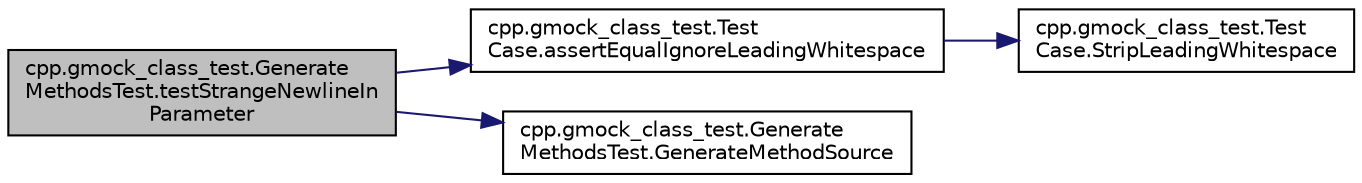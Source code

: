 digraph "cpp.gmock_class_test.GenerateMethodsTest.testStrangeNewlineInParameter"
{
  edge [fontname="Helvetica",fontsize="10",labelfontname="Helvetica",labelfontsize="10"];
  node [fontname="Helvetica",fontsize="10",shape=record];
  rankdir="LR";
  Node118 [label="cpp.gmock_class_test.Generate\lMethodsTest.testStrangeNewlineIn\lParameter",height=0.2,width=0.4,color="black", fillcolor="grey75", style="filled", fontcolor="black"];
  Node118 -> Node119 [color="midnightblue",fontsize="10",style="solid",fontname="Helvetica"];
  Node119 [label="cpp.gmock_class_test.Test\lCase.assertEqualIgnoreLeadingWhitespace",height=0.2,width=0.4,color="black", fillcolor="white", style="filled",URL="$d0/d8a/classcpp_1_1gmock__class__test_1_1_test_case.html#a68f88bba11511f8c582123d47bf80464"];
  Node119 -> Node120 [color="midnightblue",fontsize="10",style="solid",fontname="Helvetica"];
  Node120 [label="cpp.gmock_class_test.Test\lCase.StripLeadingWhitespace",height=0.2,width=0.4,color="black", fillcolor="white", style="filled",URL="$d0/d8a/classcpp_1_1gmock__class__test_1_1_test_case.html#a366b15717eebc41e397357868c5734c5"];
  Node118 -> Node121 [color="midnightblue",fontsize="10",style="solid",fontname="Helvetica"];
  Node121 [label="cpp.gmock_class_test.Generate\lMethodsTest.GenerateMethodSource",height=0.2,width=0.4,color="black", fillcolor="white", style="filled",URL="$dd/d60/classcpp_1_1gmock__class__test_1_1_generate_methods_test.html#af96a6c9fd394f7e27cf24f86814549c9"];
}
